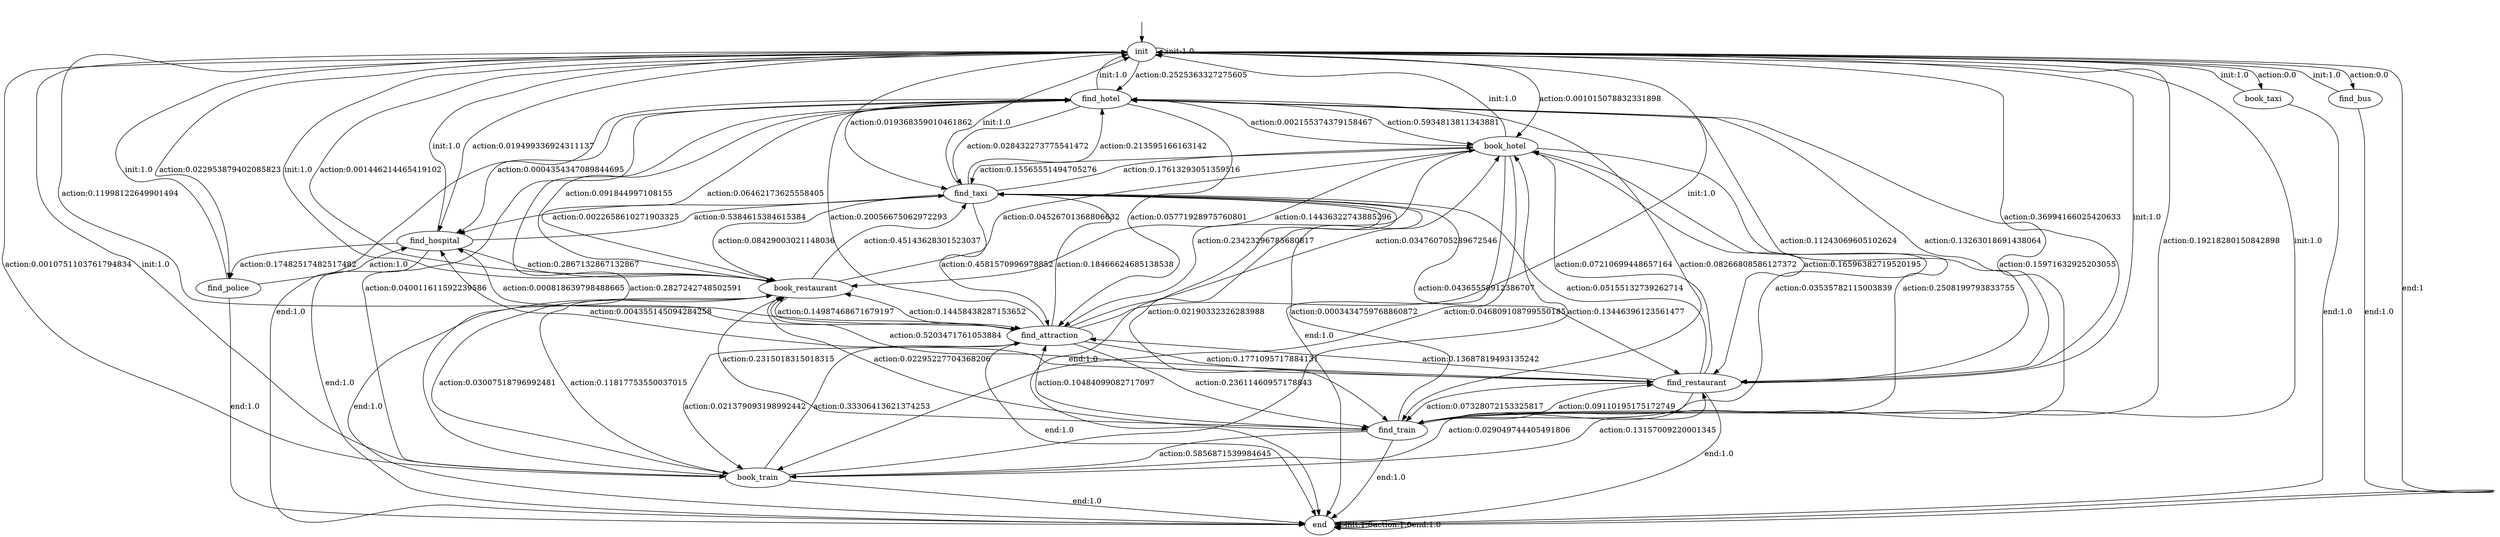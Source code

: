digraph learned_mdp {
s0 [label="init"];
s1 [label="find_hotel"];
s2 [label="book_hotel"];
s3 [label="find_train"];
s4 [label="book_train"];
s5 [label="find_attraction"];
s6 [label="find_restaurant"];
s7 [label="book_restaurant"];
s8 [label="find_hospital"];
s9 [label="book_taxi"];
s10 [label="find_taxi"];
s11 [label="find_bus"];
s12 [label="find_police"];
s13 [label="end"];
s0 -> s0  [label="init:1.0"];
s0 -> s1  [label="action:0.2525363327275605"];
s0 -> s2  [label="action:0.001015078832331898"];
s0 -> s3  [label="action:0.19218280150842898"];
s0 -> s4  [label="action:0.0010751103761794834"];
s0 -> s5  [label="action:0.11998122649901494"];
s0 -> s6  [label="action:0.36994166025420633"];
s0 -> s7  [label="action:0.001446214465419102"];
s0 -> s8  [label="action:0.019499336924311137"];
s0 -> s9  [label="action:0.0"];
s0 -> s10  [label="action:0.019368359010461862"];
s0 -> s11  [label="action:0.0"];
s0 -> s12  [label="action:0.022953879402085823"];
s0 -> s13  [label="end:1"];
s1 -> s0  [label="init:1.0"];
s1 -> s2  [label="action:0.5934813811343881"];
s1 -> s3  [label="action:0.08266808586127372"];
s1 -> s4  [label="action:0.040011611592239586"];
s1 -> s5  [label="action:0.05771928975760801"];
s1 -> s6  [label="action:0.13263018691438064"];
s1 -> s7  [label="action:0.06462173625558405"];
s1 -> s8  [label="action:0.0004354347089844695"];
s1 -> s10  [label="action:0.028432273775541472"];
s1 -> s13 [label="end:1.0"];
s2 -> s0  [label="init:1.0"];
s2 -> s1  [label="action:0.002155374379158467"];
s2 -> s3  [label="action:0.2508199793833755"];
s2 -> s4  [label="action:0.046809108799550185"];
s2 -> s5  [label="action:0.23423296785680817"];
s2 -> s6  [label="action:0.16596382719520195"];
s2 -> s7  [label="action:0.14436322743885296"];
s2 -> s10  [label="action:0.15565551494705276"];
s2 -> s13 [label="end:1.0"];
s3 -> s0  [label="init:1.0"];
s3 -> s1  [label="action:0.15971632925203055"];
s3 -> s2  [label="action:0.03535782115003839"];
s3 -> s4  [label="action:0.5856871539984645"];
s3 -> s5  [label="action:0.10484099082717097"];
s3 -> s6  [label="action:0.09110195175172749"];
s3 -> s7  [label="action:0.02295227704368206"];
s3 -> s10  [label="action:0.0003434759768860872"];
s3 -> s13 [label="end:1.0"];
s4 -> s0  [label="init:1.0"];
s4 -> s1  [label="action:0.2827242748502591"];
s4 -> s2  [label="action:0.13446396123561477"];
s4 -> s5  [label="action:0.33306413621374253"];
s4 -> s6  [label="action:0.13157009220001345"];
s4 -> s7  [label="action:0.11817753550037015"];
s4 -> s13 [label="end:1.0"];
s5 -> s0  [label="init:1.0"];
s5 -> s1  [label="action:0.20056675062972293"];
s5 -> s2  [label="action:0.034760705289672546"];
s5 -> s3  [label="action:0.23611460957178843"];
s5 -> s4  [label="action:0.021379093198992442"];
s5 -> s6  [label="action:0.1771095717884131"];
s5 -> s7  [label="action:0.14458438287153652"];
s5 -> s8  [label="action:0.000818639798488665"];
s5 -> s10  [label="action:0.18466624685138538"];
s5 -> s13 [label="end:1.0"];
s6 -> s0  [label="init:1.0"];
s6 -> s1  [label="action:0.11243069605102624"];
s6 -> s2  [label="action:0.07210699448657164"];
s6 -> s3  [label="action:0.07328072153325817"];
s6 -> s4  [label="action:0.029049744405491806"];
s6 -> s5  [label="action:0.13687819493135242"];
s6 -> s7  [label="action:0.5203471761053884"];
s6 -> s8  [label="action:0.004355145094284258"];
s6 -> s10  [label="action:0.05155132739262714"];
s6 -> s13 [label="end:1.0"];
s7 -> s0  [label="init:1.0"];
s7 -> s1  [label="action:0.091844997108155"];
s7 -> s2  [label="action:0.04526701368806632"];
s7 -> s3  [label="action:0.2315018315018315"];
s7 -> s4  [label="action:0.03007518796992481"];
s7 -> s5  [label="action:0.14987468671679197"];
s7 -> s10  [label="action:0.45143628301523037"];
s7 -> s13 [label="end:1.0"];
s8 -> s0  [label="init:1.0"];
s8 -> s7  [label="action:0.2867132867132867"];
s8 -> s10  [label="action:0.5384615384615384"];
s8 -> s12  [label="action:0.17482517482517482"];
s8 -> s13 [label="end:1.0"];
s9 -> s0  [label="init:1.0"];
s9 -> s13 [label="end:1.0"];
s10 -> s0  [label="init:1.0"];
s10 -> s1  [label="action:0.213595166163142"];
s10 -> s2  [label="action:0.17613293051359516"];
s10 -> s3  [label="action:0.02190332326283988"];
s10 -> s5  [label="action:0.4581570996978852"];
s10 -> s6  [label="action:0.04365558912386707"];
s10 -> s7  [label="action:0.08429003021148036"];
s10 -> s8  [label="action:0.0022658610271903325"];
s10 -> s13 [label="end:1.0"];
s11 -> s0  [label="init:1.0"];
s11 -> s13 [label="end:1.0"];
s12 -> s0  [label="init:1.0"];
s12 -> s8  [label="action:1.0"];
s12 -> s13 [label="end:1.0"];
s13 -> s13 [label="init:1.0"];
s13 -> s13  [label="action:1.0"];
s13 -> s13  [label="end:1.0"];
__start0 [label="", shape=none];
__start0 -> s0  [label=""];
}
